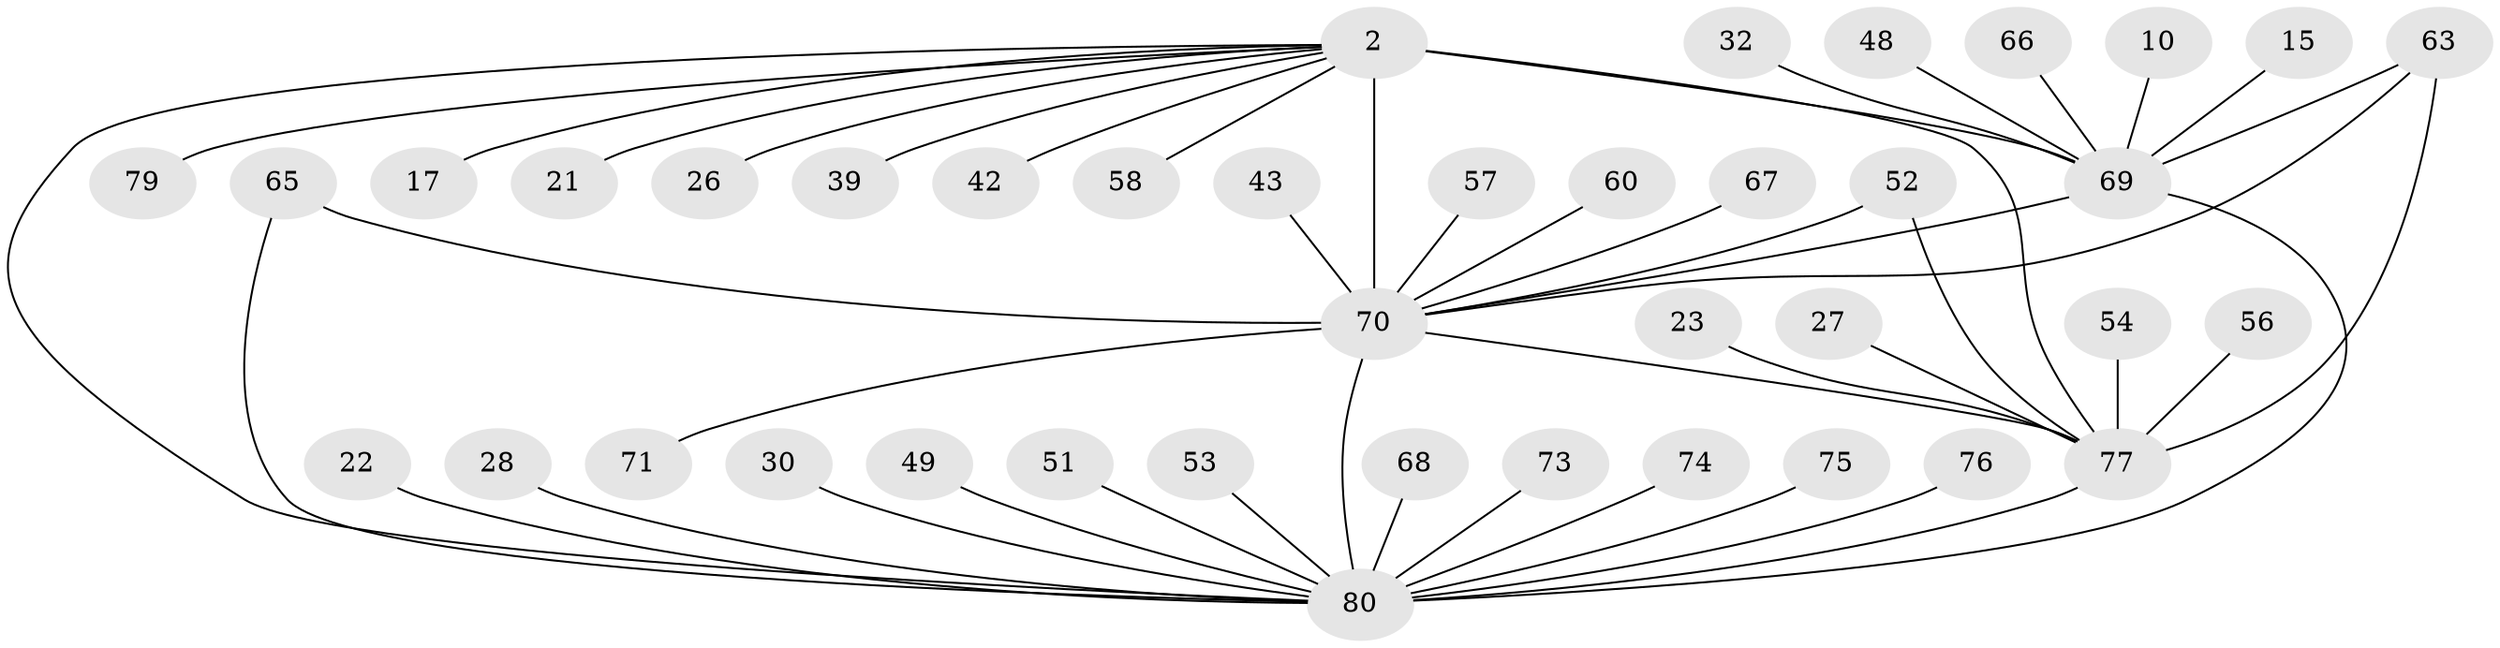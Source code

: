 // original degree distribution, {13: 0.0125, 12: 0.0125, 23: 0.0125, 5: 0.0375, 3: 0.15, 9: 0.0125, 10: 0.0125, 2: 0.15, 1: 0.5375, 8: 0.0125, 4: 0.0125, 6: 0.025, 11: 0.0125}
// Generated by graph-tools (version 1.1) at 2025/47/03/09/25 04:47:12]
// undirected, 40 vertices, 48 edges
graph export_dot {
graph [start="1"]
  node [color=gray90,style=filled];
  2 [super="+1"];
  10 [super="+8"];
  15;
  17;
  21 [super="+19"];
  22;
  23;
  26;
  27;
  28;
  30;
  32;
  39;
  42;
  43;
  48;
  49;
  51;
  52 [super="+50"];
  53;
  54;
  56;
  57;
  58;
  60;
  63 [super="+61"];
  65 [super="+24+44+55"];
  66;
  67;
  68;
  69 [super="+18+6"];
  70 [super="+64+33+36+37+38"];
  71;
  73;
  74;
  75;
  76;
  77 [super="+40+72+25+34"];
  79;
  80 [super="+4+5+41+13+35+47+78+3"];
  2 -- 42 [weight=2];
  2 -- 79;
  2 -- 58;
  2 -- 39;
  2 -- 17;
  2 -- 26;
  2 -- 69 [weight=3];
  2 -- 77 [weight=5];
  2 -- 21;
  2 -- 80 [weight=2];
  2 -- 70 [weight=3];
  10 -- 69;
  15 -- 69;
  22 -- 80;
  23 -- 77;
  27 -- 77;
  28 -- 80;
  30 -- 80;
  32 -- 69 [weight=2];
  43 -- 70;
  48 -- 69;
  49 -- 80;
  51 -- 80;
  52 -- 77;
  52 -- 70;
  53 -- 80;
  54 -- 77;
  56 -- 77;
  57 -- 70;
  60 -- 70;
  63 -- 69;
  63 -- 77;
  63 -- 70;
  65 -- 80 [weight=2];
  65 -- 70;
  66 -- 69;
  67 -- 70;
  68 -- 80;
  69 -- 80 [weight=4];
  69 -- 70;
  70 -- 80 [weight=2];
  70 -- 71;
  70 -- 77;
  73 -- 80;
  74 -- 80;
  75 -- 80;
  76 -- 80;
  77 -- 80 [weight=3];
}
